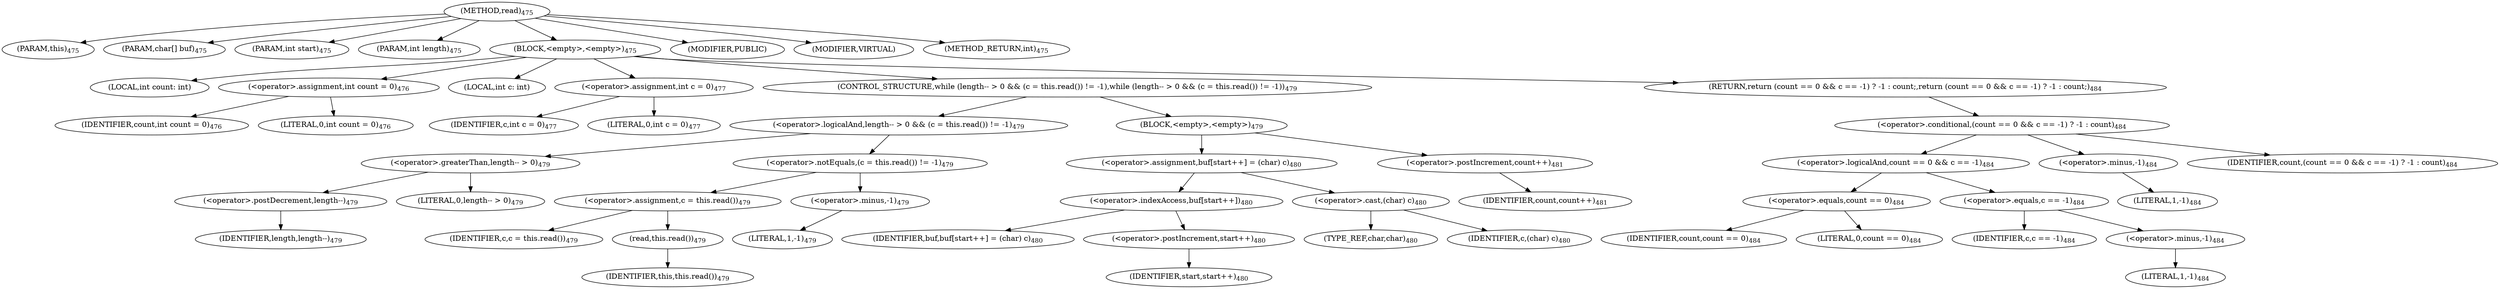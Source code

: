 digraph "read" {  
"972" [label = <(METHOD,read)<SUB>475</SUB>> ]
"44" [label = <(PARAM,this)<SUB>475</SUB>> ]
"973" [label = <(PARAM,char[] buf)<SUB>475</SUB>> ]
"974" [label = <(PARAM,int start)<SUB>475</SUB>> ]
"975" [label = <(PARAM,int length)<SUB>475</SUB>> ]
"976" [label = <(BLOCK,&lt;empty&gt;,&lt;empty&gt;)<SUB>475</SUB>> ]
"977" [label = <(LOCAL,int count: int)> ]
"978" [label = <(&lt;operator&gt;.assignment,int count = 0)<SUB>476</SUB>> ]
"979" [label = <(IDENTIFIER,count,int count = 0)<SUB>476</SUB>> ]
"980" [label = <(LITERAL,0,int count = 0)<SUB>476</SUB>> ]
"981" [label = <(LOCAL,int c: int)> ]
"982" [label = <(&lt;operator&gt;.assignment,int c = 0)<SUB>477</SUB>> ]
"983" [label = <(IDENTIFIER,c,int c = 0)<SUB>477</SUB>> ]
"984" [label = <(LITERAL,0,int c = 0)<SUB>477</SUB>> ]
"985" [label = <(CONTROL_STRUCTURE,while (length-- &gt; 0 &amp;&amp; (c = this.read()) != -1),while (length-- &gt; 0 &amp;&amp; (c = this.read()) != -1))<SUB>479</SUB>> ]
"986" [label = <(&lt;operator&gt;.logicalAnd,length-- &gt; 0 &amp;&amp; (c = this.read()) != -1)<SUB>479</SUB>> ]
"987" [label = <(&lt;operator&gt;.greaterThan,length-- &gt; 0)<SUB>479</SUB>> ]
"988" [label = <(&lt;operator&gt;.postDecrement,length--)<SUB>479</SUB>> ]
"989" [label = <(IDENTIFIER,length,length--)<SUB>479</SUB>> ]
"990" [label = <(LITERAL,0,length-- &gt; 0)<SUB>479</SUB>> ]
"991" [label = <(&lt;operator&gt;.notEquals,(c = this.read()) != -1)<SUB>479</SUB>> ]
"992" [label = <(&lt;operator&gt;.assignment,c = this.read())<SUB>479</SUB>> ]
"993" [label = <(IDENTIFIER,c,c = this.read())<SUB>479</SUB>> ]
"994" [label = <(read,this.read())<SUB>479</SUB>> ]
"43" [label = <(IDENTIFIER,this,this.read())<SUB>479</SUB>> ]
"995" [label = <(&lt;operator&gt;.minus,-1)<SUB>479</SUB>> ]
"996" [label = <(LITERAL,1,-1)<SUB>479</SUB>> ]
"997" [label = <(BLOCK,&lt;empty&gt;,&lt;empty&gt;)<SUB>479</SUB>> ]
"998" [label = <(&lt;operator&gt;.assignment,buf[start++] = (char) c)<SUB>480</SUB>> ]
"999" [label = <(&lt;operator&gt;.indexAccess,buf[start++])<SUB>480</SUB>> ]
"1000" [label = <(IDENTIFIER,buf,buf[start++] = (char) c)<SUB>480</SUB>> ]
"1001" [label = <(&lt;operator&gt;.postIncrement,start++)<SUB>480</SUB>> ]
"1002" [label = <(IDENTIFIER,start,start++)<SUB>480</SUB>> ]
"1003" [label = <(&lt;operator&gt;.cast,(char) c)<SUB>480</SUB>> ]
"1004" [label = <(TYPE_REF,char,char)<SUB>480</SUB>> ]
"1005" [label = <(IDENTIFIER,c,(char) c)<SUB>480</SUB>> ]
"1006" [label = <(&lt;operator&gt;.postIncrement,count++)<SUB>481</SUB>> ]
"1007" [label = <(IDENTIFIER,count,count++)<SUB>481</SUB>> ]
"1008" [label = <(RETURN,return (count == 0 &amp;&amp; c == -1) ? -1 : count;,return (count == 0 &amp;&amp; c == -1) ? -1 : count;)<SUB>484</SUB>> ]
"1009" [label = <(&lt;operator&gt;.conditional,(count == 0 &amp;&amp; c == -1) ? -1 : count)<SUB>484</SUB>> ]
"1010" [label = <(&lt;operator&gt;.logicalAnd,count == 0 &amp;&amp; c == -1)<SUB>484</SUB>> ]
"1011" [label = <(&lt;operator&gt;.equals,count == 0)<SUB>484</SUB>> ]
"1012" [label = <(IDENTIFIER,count,count == 0)<SUB>484</SUB>> ]
"1013" [label = <(LITERAL,0,count == 0)<SUB>484</SUB>> ]
"1014" [label = <(&lt;operator&gt;.equals,c == -1)<SUB>484</SUB>> ]
"1015" [label = <(IDENTIFIER,c,c == -1)<SUB>484</SUB>> ]
"1016" [label = <(&lt;operator&gt;.minus,-1)<SUB>484</SUB>> ]
"1017" [label = <(LITERAL,1,-1)<SUB>484</SUB>> ]
"1018" [label = <(&lt;operator&gt;.minus,-1)<SUB>484</SUB>> ]
"1019" [label = <(LITERAL,1,-1)<SUB>484</SUB>> ]
"1020" [label = <(IDENTIFIER,count,(count == 0 &amp;&amp; c == -1) ? -1 : count)<SUB>484</SUB>> ]
"1021" [label = <(MODIFIER,PUBLIC)> ]
"1022" [label = <(MODIFIER,VIRTUAL)> ]
"1023" [label = <(METHOD_RETURN,int)<SUB>475</SUB>> ]
  "972" -> "44" 
  "972" -> "973" 
  "972" -> "974" 
  "972" -> "975" 
  "972" -> "976" 
  "972" -> "1021" 
  "972" -> "1022" 
  "972" -> "1023" 
  "976" -> "977" 
  "976" -> "978" 
  "976" -> "981" 
  "976" -> "982" 
  "976" -> "985" 
  "976" -> "1008" 
  "978" -> "979" 
  "978" -> "980" 
  "982" -> "983" 
  "982" -> "984" 
  "985" -> "986" 
  "985" -> "997" 
  "986" -> "987" 
  "986" -> "991" 
  "987" -> "988" 
  "987" -> "990" 
  "988" -> "989" 
  "991" -> "992" 
  "991" -> "995" 
  "992" -> "993" 
  "992" -> "994" 
  "994" -> "43" 
  "995" -> "996" 
  "997" -> "998" 
  "997" -> "1006" 
  "998" -> "999" 
  "998" -> "1003" 
  "999" -> "1000" 
  "999" -> "1001" 
  "1001" -> "1002" 
  "1003" -> "1004" 
  "1003" -> "1005" 
  "1006" -> "1007" 
  "1008" -> "1009" 
  "1009" -> "1010" 
  "1009" -> "1018" 
  "1009" -> "1020" 
  "1010" -> "1011" 
  "1010" -> "1014" 
  "1011" -> "1012" 
  "1011" -> "1013" 
  "1014" -> "1015" 
  "1014" -> "1016" 
  "1016" -> "1017" 
  "1018" -> "1019" 
}
